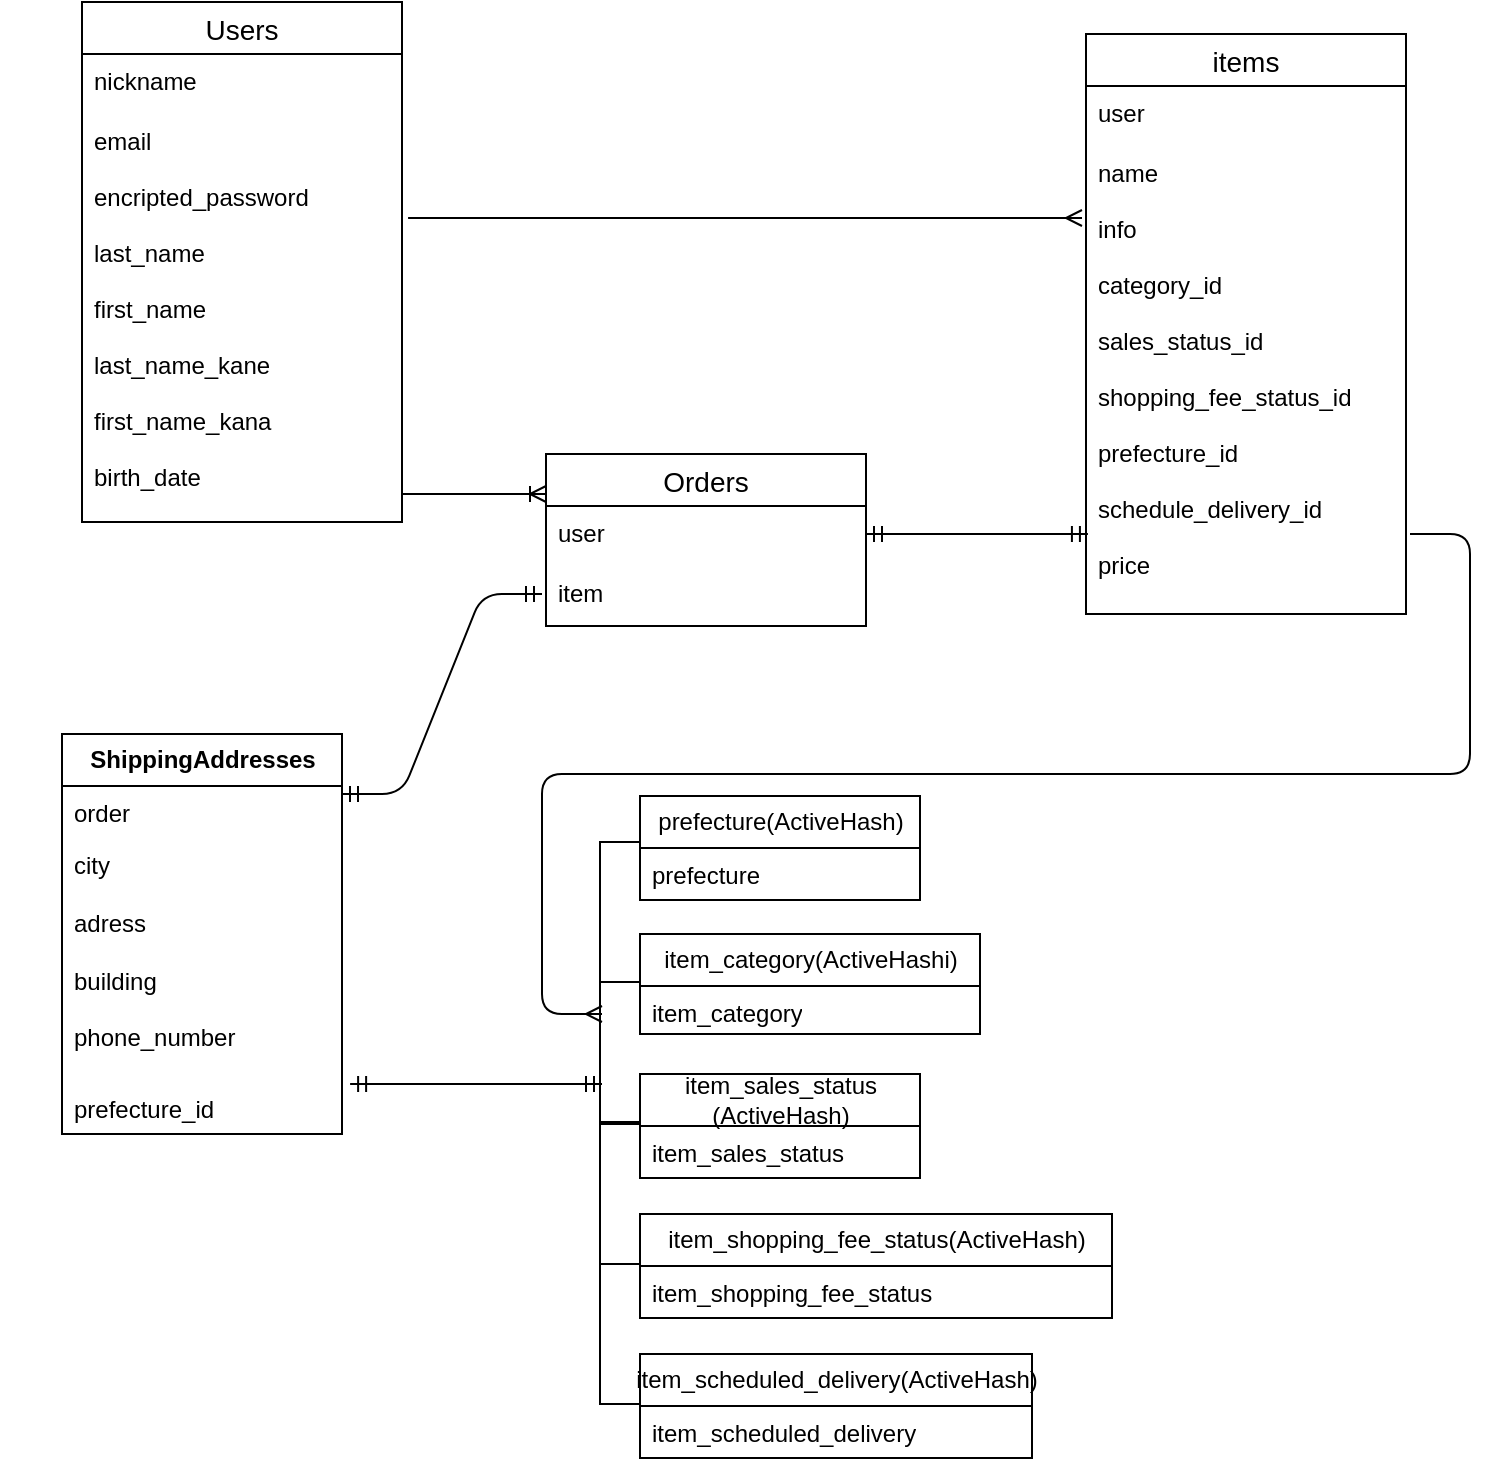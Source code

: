 <mxfile>
    <diagram id="_v66Odhivw0s75Z5yIXy" name="ページ1">
        <mxGraphModel dx="1398" dy="761" grid="1" gridSize="10" guides="1" tooltips="1" connect="1" arrows="1" fold="1" page="1" pageScale="1" pageWidth="827" pageHeight="1169" math="0" shadow="0">
            <root>
                <mxCell id="0"/>
                <mxCell id="1" parent="0"/>
                <mxCell id="12" value="" style="shape=tableRow;horizontal=0;startSize=0;swimlaneHead=0;swimlaneBody=0;top=0;left=0;bottom=0;right=0;collapsible=0;dropTarget=0;fillColor=none;points=[[0,0.5],[1,0.5]];portConstraint=eastwest;" parent="1" vertex="1">
                    <mxGeometry x="40" y="160" width="180" height="30" as="geometry"/>
                </mxCell>
                <mxCell id="121" value="prefecture(ActiveHash)" style="swimlane;fontStyle=0;childLayout=stackLayout;horizontal=1;startSize=26;fillColor=none;horizontalStack=0;resizeParent=1;resizeParentMax=0;resizeLast=0;collapsible=1;marginBottom=0;html=1;" vertex="1" parent="1">
                    <mxGeometry x="359" y="441" width="140" height="52" as="geometry"/>
                </mxCell>
                <mxCell id="122" value="prefecture" style="text;strokeColor=none;fillColor=none;align=left;verticalAlign=top;spacingLeft=4;spacingRight=4;overflow=hidden;rotatable=0;points=[[0,0.5],[1,0.5]];portConstraint=eastwest;whiteSpace=wrap;html=1;" vertex="1" parent="121">
                    <mxGeometry y="26" width="140" height="26" as="geometry"/>
                </mxCell>
                <mxCell id="125" value="&lt;span style=&quot;font-weight: 700;&quot;&gt;ShippingAddresses&lt;/span&gt;" style="swimlane;fontStyle=0;childLayout=stackLayout;horizontal=1;startSize=26;fillColor=none;horizontalStack=0;resizeParent=1;resizeParentMax=0;resizeLast=0;collapsible=1;marginBottom=0;html=1;" vertex="1" parent="1">
                    <mxGeometry x="70" y="410" width="140" height="200" as="geometry"/>
                </mxCell>
                <mxCell id="126" value="order" style="text;strokeColor=none;fillColor=none;align=left;verticalAlign=top;spacingLeft=4;spacingRight=4;overflow=hidden;rotatable=0;points=[[0,0.5],[1,0.5]];portConstraint=eastwest;whiteSpace=wrap;html=1;" vertex="1" parent="125">
                    <mxGeometry y="26" width="140" height="26" as="geometry"/>
                </mxCell>
                <mxCell id="128" value="city&lt;br&gt;&lt;br&gt;adress&lt;br&gt;&lt;br&gt;building&lt;br&gt;&lt;br&gt;phone_number" style="text;strokeColor=none;fillColor=none;align=left;verticalAlign=top;spacingLeft=4;spacingRight=4;overflow=hidden;rotatable=0;points=[[0,0.5],[1,0.5]];portConstraint=eastwest;whiteSpace=wrap;html=1;" vertex="1" parent="125">
                    <mxGeometry y="52" width="140" height="122" as="geometry"/>
                </mxCell>
                <mxCell id="127" value="prefecture_id" style="text;strokeColor=none;fillColor=none;align=left;verticalAlign=top;spacingLeft=4;spacingRight=4;overflow=hidden;rotatable=0;points=[[0,0.5],[1,0.5]];portConstraint=eastwest;whiteSpace=wrap;html=1;" vertex="1" parent="125">
                    <mxGeometry y="174" width="140" height="26" as="geometry"/>
                </mxCell>
                <mxCell id="133" value="&lt;span style=&quot;text-align: left;&quot;&gt;item_shopping_fee_&lt;/span&gt;&lt;span style=&quot;text-align: left;&quot;&gt;status(ActiveHash)&lt;/span&gt;" style="swimlane;fontStyle=0;childLayout=stackLayout;horizontal=1;startSize=26;fillColor=none;horizontalStack=0;resizeParent=1;resizeParentMax=0;resizeLast=0;collapsible=1;marginBottom=0;html=1;" vertex="1" parent="1">
                    <mxGeometry x="359" y="650" width="236" height="52" as="geometry"/>
                </mxCell>
                <mxCell id="134" value="item_shopping_fee_status" style="text;strokeColor=none;fillColor=none;align=left;verticalAlign=top;spacingLeft=4;spacingRight=4;overflow=hidden;rotatable=0;points=[[0,0.5],[1,0.5]];portConstraint=eastwest;whiteSpace=wrap;html=1;" vertex="1" parent="133">
                    <mxGeometry y="26" width="236" height="26" as="geometry"/>
                </mxCell>
                <mxCell id="137" value="&lt;span style=&quot;text-align: left;&quot;&gt;item_category(ActiveHashi)&lt;/span&gt;" style="swimlane;fontStyle=0;childLayout=stackLayout;horizontal=1;startSize=26;fillColor=none;horizontalStack=0;resizeParent=1;resizeParentMax=0;resizeLast=0;collapsible=1;marginBottom=0;html=1;" vertex="1" parent="1">
                    <mxGeometry x="359" y="510" width="170" height="50" as="geometry"/>
                </mxCell>
                <mxCell id="138" value="item_category" style="text;strokeColor=none;fillColor=none;align=left;verticalAlign=top;spacingLeft=4;spacingRight=4;overflow=hidden;rotatable=0;points=[[0,0.5],[1,0.5]];portConstraint=eastwest;whiteSpace=wrap;html=1;" vertex="1" parent="137">
                    <mxGeometry y="26" width="170" height="24" as="geometry"/>
                </mxCell>
                <mxCell id="141" value="&lt;span style=&quot;text-align: left;&quot;&gt;item_sales_status&lt;br&gt;(ActiveHash)&lt;br&gt;&lt;/span&gt;" style="swimlane;fontStyle=0;childLayout=stackLayout;horizontal=1;startSize=26;fillColor=none;horizontalStack=0;resizeParent=1;resizeParentMax=0;resizeLast=0;collapsible=1;marginBottom=0;html=1;" vertex="1" parent="1">
                    <mxGeometry x="359" y="580" width="140" height="52" as="geometry"/>
                </mxCell>
                <mxCell id="142" value="item_sales_status" style="text;strokeColor=none;fillColor=none;align=left;verticalAlign=top;spacingLeft=4;spacingRight=4;overflow=hidden;rotatable=0;points=[[0,0.5],[1,0.5]];portConstraint=eastwest;whiteSpace=wrap;html=1;" vertex="1" parent="141">
                    <mxGeometry y="26" width="140" height="26" as="geometry"/>
                </mxCell>
                <mxCell id="145" value="&lt;span style=&quot;text-align: left;&quot;&gt;item_scheduled_delivery(ActiveHash)&lt;/span&gt;" style="swimlane;fontStyle=0;childLayout=stackLayout;horizontal=1;startSize=26;fillColor=none;horizontalStack=0;resizeParent=1;resizeParentMax=0;resizeLast=0;collapsible=1;marginBottom=0;html=1;" vertex="1" parent="1">
                    <mxGeometry x="359" y="720" width="196" height="52" as="geometry"/>
                </mxCell>
                <mxCell id="146" value="item_scheduled_delivery" style="text;strokeColor=none;fillColor=none;align=left;verticalAlign=top;spacingLeft=4;spacingRight=4;overflow=hidden;rotatable=0;points=[[0,0.5],[1,0.5]];portConstraint=eastwest;whiteSpace=wrap;html=1;" vertex="1" parent="145">
                    <mxGeometry y="26" width="196" height="26" as="geometry"/>
                </mxCell>
                <mxCell id="149" value="" style="shape=partialRectangle;whiteSpace=wrap;html=1;bottom=1;right=1;left=1;top=0;fillColor=none;routingCenterX=-0.5;rotation=90;" vertex="1" parent="1">
                    <mxGeometry x="314" y="489" width="70" height="20" as="geometry"/>
                </mxCell>
                <mxCell id="150" value="" style="shape=partialRectangle;whiteSpace=wrap;html=1;bottom=1;right=1;left=1;top=0;fillColor=none;routingCenterX=-0.5;rotation=90;" vertex="1" parent="1">
                    <mxGeometry x="314" y="630" width="70" height="20" as="geometry"/>
                </mxCell>
                <mxCell id="152" value="" style="shape=partialRectangle;whiteSpace=wrap;html=1;bottom=1;right=1;left=1;top=0;fillColor=none;routingCenterX=-0.5;rotation=90;" vertex="1" parent="1">
                    <mxGeometry x="314" y="700" width="70" height="20" as="geometry"/>
                </mxCell>
                <mxCell id="153" value="" style="shape=partialRectangle;whiteSpace=wrap;html=1;bottom=1;right=1;left=1;top=0;fillColor=none;routingCenterX=-0.5;rotation=90;" vertex="1" parent="1">
                    <mxGeometry x="314" y="559" width="70" height="20" as="geometry"/>
                </mxCell>
                <mxCell id="157" value="" style="edgeStyle=entityRelationEdgeStyle;fontSize=12;html=1;endArrow=ERmany;" edge="1" parent="1">
                    <mxGeometry width="100" height="100" relative="1" as="geometry">
                        <mxPoint x="744" y="310" as="sourcePoint"/>
                        <mxPoint x="340" y="550" as="targetPoint"/>
                    </mxGeometry>
                </mxCell>
                <mxCell id="158" value="" style="edgeStyle=entityRelationEdgeStyle;fontSize=12;html=1;endArrow=ERmandOne;startArrow=ERmandOne;" edge="1" parent="1">
                    <mxGeometry width="100" height="100" relative="1" as="geometry">
                        <mxPoint x="210" y="440" as="sourcePoint"/>
                        <mxPoint x="310" y="340" as="targetPoint"/>
                    </mxGeometry>
                </mxCell>
                <mxCell id="159" value="" style="edgeStyle=entityRelationEdgeStyle;fontSize=12;html=1;endArrow=ERmandOne;startArrow=ERmandOne;exitX=1.029;exitY=0.038;exitDx=0;exitDy=0;exitPerimeter=0;" edge="1" parent="1" source="127">
                    <mxGeometry width="100" height="100" relative="1" as="geometry">
                        <mxPoint x="240" y="685" as="sourcePoint"/>
                        <mxPoint x="340" y="585" as="targetPoint"/>
                    </mxGeometry>
                </mxCell>
                <mxCell id="160" value="Users" style="swimlane;fontStyle=0;childLayout=stackLayout;horizontal=1;startSize=26;horizontalStack=0;resizeParent=1;resizeParentMax=0;resizeLast=0;collapsible=1;marginBottom=0;align=center;fontSize=14;" vertex="1" parent="1">
                    <mxGeometry x="80" y="44" width="160" height="260" as="geometry"/>
                </mxCell>
                <mxCell id="162" value="nickname" style="text;strokeColor=none;fillColor=none;spacingLeft=4;spacingRight=4;overflow=hidden;rotatable=0;points=[[0,0.5],[1,0.5]];portConstraint=eastwest;fontSize=12;" vertex="1" parent="160">
                    <mxGeometry y="26" width="160" height="30" as="geometry"/>
                </mxCell>
                <mxCell id="163" value="email&#10;&#10;encripted_password&#10;&#10;last_name&#10;&#10;first_name&#10;&#10;last_name_kane&#10;&#10;first_name_kana&#10;&#10;birth_date" style="text;strokeColor=none;fillColor=none;spacingLeft=4;spacingRight=4;overflow=hidden;rotatable=0;points=[[0,0.5],[1,0.5]];portConstraint=eastwest;fontSize=12;" vertex="1" parent="160">
                    <mxGeometry y="56" width="160" height="204" as="geometry"/>
                </mxCell>
                <mxCell id="167" value="items" style="swimlane;fontStyle=0;childLayout=stackLayout;horizontal=1;startSize=26;horizontalStack=0;resizeParent=1;resizeParentMax=0;resizeLast=0;collapsible=1;marginBottom=0;align=center;fontSize=14;" vertex="1" parent="1">
                    <mxGeometry x="582" y="60" width="160" height="290" as="geometry"/>
                </mxCell>
                <mxCell id="168" value="user" style="text;strokeColor=none;fillColor=none;spacingLeft=4;spacingRight=4;overflow=hidden;rotatable=0;points=[[0,0.5],[1,0.5]];portConstraint=eastwest;fontSize=12;" vertex="1" parent="167">
                    <mxGeometry y="26" width="160" height="30" as="geometry"/>
                </mxCell>
                <mxCell id="169" value="name&#10;&#10;info&#10;&#10;category_id&#10;&#10;sales_status_id&#10;&#10;shopping_fee_status_id&#10;&#10;prefecture_id&#10;&#10;schedule_delivery_id&#10;&#10;price" style="text;strokeColor=none;fillColor=none;spacingLeft=4;spacingRight=4;overflow=hidden;rotatable=0;points=[[0,0.5],[1,0.5]];portConstraint=eastwest;fontSize=12;" vertex="1" parent="167">
                    <mxGeometry y="56" width="160" height="234" as="geometry"/>
                </mxCell>
                <mxCell id="176" value="Orders" style="swimlane;fontStyle=0;childLayout=stackLayout;horizontal=1;startSize=26;horizontalStack=0;resizeParent=1;resizeParentMax=0;resizeLast=0;collapsible=1;marginBottom=0;align=center;fontSize=14;" vertex="1" parent="1">
                    <mxGeometry x="312" y="270" width="160" height="86" as="geometry"/>
                </mxCell>
                <mxCell id="177" value="user" style="text;strokeColor=none;fillColor=none;spacingLeft=4;spacingRight=4;overflow=hidden;rotatable=0;points=[[0,0.5],[1,0.5]];portConstraint=eastwest;fontSize=12;" vertex="1" parent="176">
                    <mxGeometry y="26" width="160" height="30" as="geometry"/>
                </mxCell>
                <mxCell id="178" value="item" style="text;strokeColor=none;fillColor=none;spacingLeft=4;spacingRight=4;overflow=hidden;rotatable=0;points=[[0,0.5],[1,0.5]];portConstraint=eastwest;fontSize=12;" vertex="1" parent="176">
                    <mxGeometry y="56" width="160" height="30" as="geometry"/>
                </mxCell>
                <mxCell id="180" value="" style="edgeStyle=entityRelationEdgeStyle;fontSize=12;html=1;endArrow=ERmany;exitX=1.019;exitY=0.255;exitDx=0;exitDy=0;exitPerimeter=0;" edge="1" parent="1" source="163">
                    <mxGeometry width="100" height="100" relative="1" as="geometry">
                        <mxPoint x="430" y="250" as="sourcePoint"/>
                        <mxPoint x="580" y="152" as="targetPoint"/>
                    </mxGeometry>
                </mxCell>
                <mxCell id="181" value="" style="edgeStyle=entityRelationEdgeStyle;fontSize=12;html=1;endArrow=ERoneToMany;" edge="1" parent="1">
                    <mxGeometry width="100" height="100" relative="1" as="geometry">
                        <mxPoint x="240" y="290" as="sourcePoint"/>
                        <mxPoint x="312" y="290" as="targetPoint"/>
                    </mxGeometry>
                </mxCell>
                <mxCell id="182" value="" style="edgeStyle=entityRelationEdgeStyle;fontSize=12;html=1;endArrow=ERmandOne;startArrow=ERmandOne;entryX=0.006;entryY=0.829;entryDx=0;entryDy=0;entryPerimeter=0;" edge="1" parent="1" target="169">
                    <mxGeometry width="100" height="100" relative="1" as="geometry">
                        <mxPoint x="472" y="310" as="sourcePoint"/>
                        <mxPoint x="572" y="310" as="targetPoint"/>
                    </mxGeometry>
                </mxCell>
            </root>
        </mxGraphModel>
    </diagram>
</mxfile>